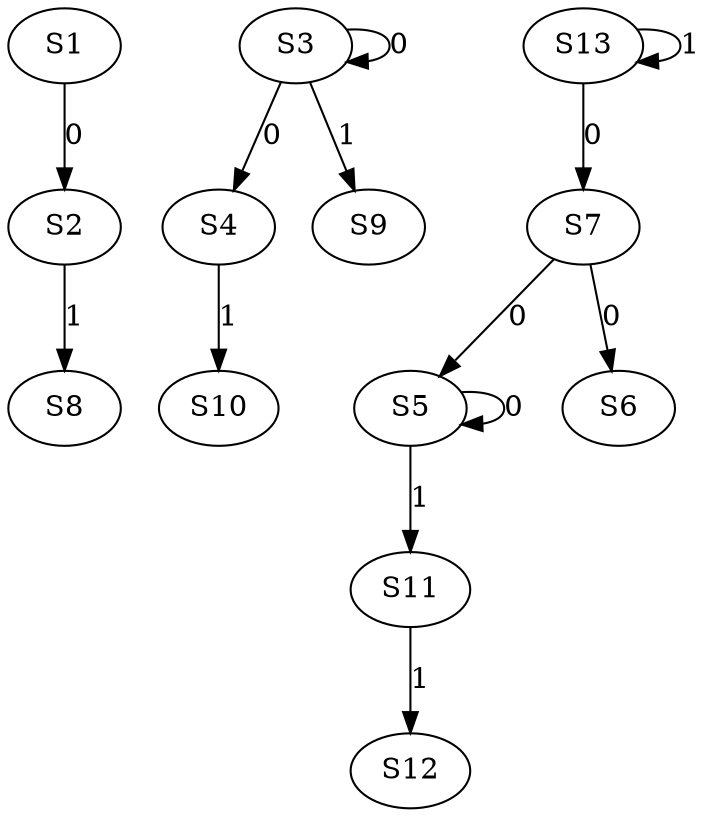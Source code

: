 strict digraph {
	S1 -> S2 [ label = 0 ];
	S3 -> S3 [ label = 0 ];
	S3 -> S4 [ label = 0 ];
	S7 -> S5 [ label = 0 ];
	S7 -> S6 [ label = 0 ];
	S13 -> S7 [ label = 0 ];
	S2 -> S8 [ label = 1 ];
	S3 -> S9 [ label = 1 ];
	S4 -> S10 [ label = 1 ];
	S5 -> S11 [ label = 1 ];
	S11 -> S12 [ label = 1 ];
	S13 -> S13 [ label = 1 ];
	S5 -> S5 [ label = 0 ];
}